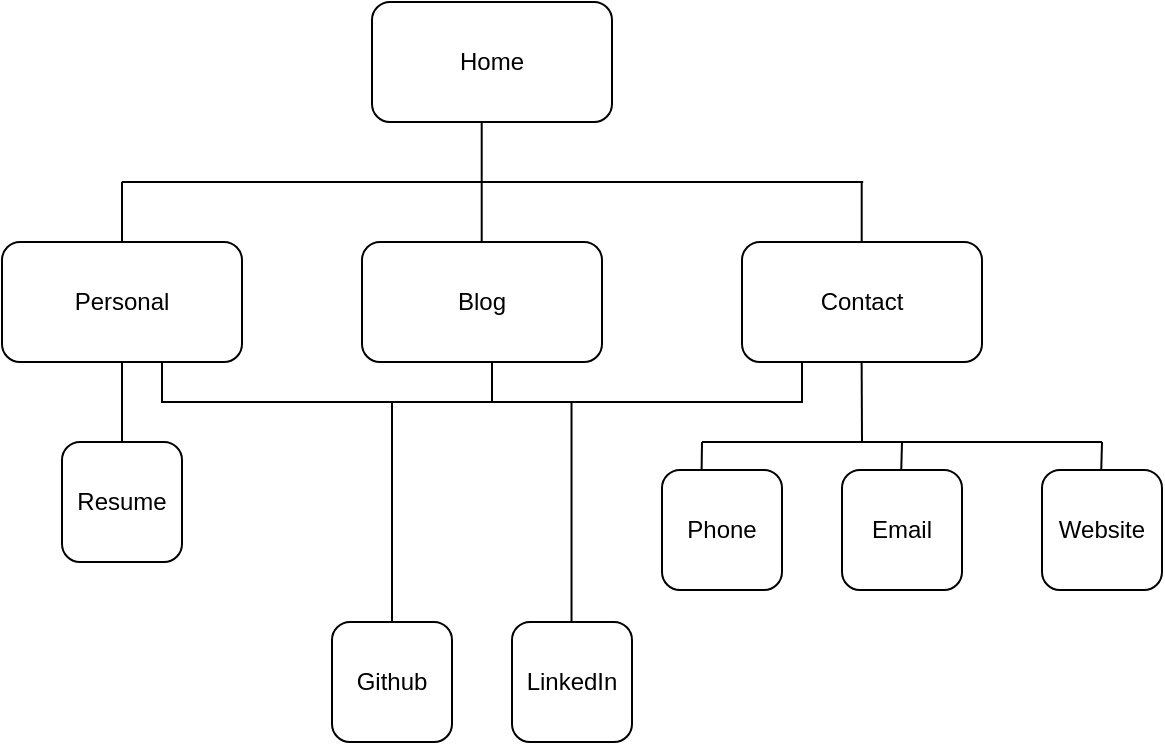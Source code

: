 <mxfile version="16.6.4" type="device"><diagram id="YvHL3Gf4d6GoUoeayYtc" name="Page-1"><mxGraphModel dx="1028" dy="590" grid="1" gridSize="10" guides="1" tooltips="1" connect="1" arrows="1" fold="1" page="1" pageScale="1" pageWidth="850" pageHeight="1100" math="0" shadow="0"><root><mxCell id="0"/><mxCell id="1" parent="0"/><mxCell id="z1fCMealwkqwuJ15TXm6-1" value="Home" style="rounded=1;whiteSpace=wrap;html=1;" parent="1" vertex="1"><mxGeometry x="365" y="50" width="120" height="60" as="geometry"/></mxCell><mxCell id="z1fCMealwkqwuJ15TXm6-2" value="Personal" style="rounded=1;whiteSpace=wrap;html=1;" parent="1" vertex="1"><mxGeometry x="180" y="170" width="120" height="60" as="geometry"/></mxCell><mxCell id="z1fCMealwkqwuJ15TXm6-4" value="Blog" style="rounded=1;whiteSpace=wrap;html=1;" parent="1" vertex="1"><mxGeometry x="360" y="170" width="120" height="60" as="geometry"/></mxCell><mxCell id="z1fCMealwkqwuJ15TXm6-5" value="Contact" style="rounded=1;whiteSpace=wrap;html=1;" parent="1" vertex="1"><mxGeometry x="550" y="170" width="120" height="60" as="geometry"/></mxCell><mxCell id="z1fCMealwkqwuJ15TXm6-6" value="Phone" style="rounded=1;whiteSpace=wrap;html=1;" parent="1" vertex="1"><mxGeometry x="510" y="284" width="60" height="60" as="geometry"/></mxCell><mxCell id="z1fCMealwkqwuJ15TXm6-9" value="Email" style="rounded=1;whiteSpace=wrap;html=1;" parent="1" vertex="1"><mxGeometry x="600" y="284" width="60" height="60" as="geometry"/></mxCell><mxCell id="z1fCMealwkqwuJ15TXm6-10" value="Website" style="rounded=1;whiteSpace=wrap;html=1;" parent="1" vertex="1"><mxGeometry x="700" y="284" width="60" height="60" as="geometry"/></mxCell><mxCell id="z1fCMealwkqwuJ15TXm6-11" value="Resume" style="rounded=1;whiteSpace=wrap;html=1;" parent="1" vertex="1"><mxGeometry x="210" y="270" width="60" height="60" as="geometry"/></mxCell><mxCell id="z1fCMealwkqwuJ15TXm6-12" value="" style="endArrow=none;html=1;rounded=0;" parent="1" edge="1"><mxGeometry width="50" height="50" relative="1" as="geometry"><mxPoint x="240" y="270" as="sourcePoint"/><mxPoint x="240" y="230" as="targetPoint"/></mxGeometry></mxCell><mxCell id="z1fCMealwkqwuJ15TXm6-14" value="" style="endArrow=none;html=1;rounded=0;" parent="1" edge="1"><mxGeometry width="50" height="50" relative="1" as="geometry"><mxPoint x="529.81" y="284" as="sourcePoint"/><mxPoint x="530" y="270" as="targetPoint"/></mxGeometry></mxCell><mxCell id="z1fCMealwkqwuJ15TXm6-15" value="" style="endArrow=none;html=1;rounded=0;" parent="1" edge="1"><mxGeometry width="50" height="50" relative="1" as="geometry"><mxPoint x="629.63" y="284" as="sourcePoint"/><mxPoint x="630" y="270" as="targetPoint"/></mxGeometry></mxCell><mxCell id="z1fCMealwkqwuJ15TXm6-16" value="" style="endArrow=none;html=1;rounded=0;" parent="1" edge="1"><mxGeometry width="50" height="50" relative="1" as="geometry"><mxPoint x="729.63" y="284" as="sourcePoint"/><mxPoint x="730" y="270" as="targetPoint"/></mxGeometry></mxCell><mxCell id="z1fCMealwkqwuJ15TXm6-17" value="" style="endArrow=none;html=1;rounded=0;" parent="1" edge="1"><mxGeometry width="50" height="50" relative="1" as="geometry"><mxPoint x="610" y="270" as="sourcePoint"/><mxPoint x="609.82" y="230" as="targetPoint"/></mxGeometry></mxCell><mxCell id="z1fCMealwkqwuJ15TXm6-18" value="" style="endArrow=none;html=1;rounded=0;" parent="1" edge="1"><mxGeometry width="50" height="50" relative="1" as="geometry"><mxPoint x="530" y="270" as="sourcePoint"/><mxPoint x="730" y="270" as="targetPoint"/></mxGeometry></mxCell><mxCell id="z1fCMealwkqwuJ15TXm6-21" value="" style="endArrow=none;html=1;rounded=0;" parent="1" edge="1"><mxGeometry width="50" height="50" relative="1" as="geometry"><mxPoint x="240" y="170" as="sourcePoint"/><mxPoint x="240" y="140" as="targetPoint"/></mxGeometry></mxCell><mxCell id="z1fCMealwkqwuJ15TXm6-22" value="" style="endArrow=none;html=1;rounded=0;" parent="1" edge="1"><mxGeometry width="50" height="50" relative="1" as="geometry"><mxPoint x="419.85" y="170" as="sourcePoint"/><mxPoint x="419.85" y="140" as="targetPoint"/></mxGeometry></mxCell><mxCell id="z1fCMealwkqwuJ15TXm6-23" value="" style="endArrow=none;html=1;rounded=0;" parent="1" edge="1"><mxGeometry width="50" height="50" relative="1" as="geometry"><mxPoint x="609.85" y="170" as="sourcePoint"/><mxPoint x="609.85" y="140" as="targetPoint"/></mxGeometry></mxCell><mxCell id="z1fCMealwkqwuJ15TXm6-24" value="" style="endArrow=none;html=1;rounded=0;" parent="1" edge="1"><mxGeometry width="50" height="50" relative="1" as="geometry"><mxPoint x="419.85" y="140" as="sourcePoint"/><mxPoint x="419.85" y="110" as="targetPoint"/></mxGeometry></mxCell><mxCell id="z1fCMealwkqwuJ15TXm6-25" value="" style="endArrow=none;html=1;rounded=0;" parent="1" edge="1"><mxGeometry width="50" height="50" relative="1" as="geometry"><mxPoint x="239.85" y="140" as="sourcePoint"/><mxPoint x="610.597" y="140" as="targetPoint"/></mxGeometry></mxCell><mxCell id="XCBgrY5cZxjreDTp6TZu-1" value="Github" style="rounded=1;whiteSpace=wrap;html=1;" vertex="1" parent="1"><mxGeometry x="345" y="360" width="60" height="60" as="geometry"/></mxCell><mxCell id="XCBgrY5cZxjreDTp6TZu-2" value="LinkedIn" style="rounded=1;whiteSpace=wrap;html=1;" vertex="1" parent="1"><mxGeometry x="435" y="360" width="60" height="60" as="geometry"/></mxCell><mxCell id="XCBgrY5cZxjreDTp6TZu-3" value="" style="endArrow=none;html=1;rounded=0;" edge="1" parent="1"><mxGeometry width="50" height="50" relative="1" as="geometry"><mxPoint x="375" y="360" as="sourcePoint"/><mxPoint x="375" y="250" as="targetPoint"/><Array as="points"><mxPoint x="375" y="340"/></Array></mxGeometry></mxCell><mxCell id="XCBgrY5cZxjreDTp6TZu-4" value="" style="endArrow=none;html=1;rounded=0;" edge="1" parent="1"><mxGeometry width="50" height="50" relative="1" as="geometry"><mxPoint x="464.76" y="360" as="sourcePoint"/><mxPoint x="464.76" y="250" as="targetPoint"/><Array as="points"><mxPoint x="464.76" y="340"/></Array></mxGeometry></mxCell><mxCell id="XCBgrY5cZxjreDTp6TZu-5" value="" style="endArrow=none;html=1;rounded=0;" edge="1" parent="1"><mxGeometry width="50" height="50" relative="1" as="geometry"><mxPoint x="425" y="250" as="sourcePoint"/><mxPoint x="425" y="230" as="targetPoint"/><Array as="points"/></mxGeometry></mxCell><mxCell id="XCBgrY5cZxjreDTp6TZu-6" value="" style="endArrow=none;html=1;rounded=0;" edge="1" parent="1"><mxGeometry width="50" height="50" relative="1" as="geometry"><mxPoint x="260" y="230" as="sourcePoint"/><mxPoint x="470" y="250" as="targetPoint"/><Array as="points"><mxPoint x="260" y="250"/></Array></mxGeometry></mxCell><mxCell id="XCBgrY5cZxjreDTp6TZu-7" value="" style="endArrow=none;html=1;rounded=0;entryX=0.25;entryY=1;entryDx=0;entryDy=0;" edge="1" parent="1" target="z1fCMealwkqwuJ15TXm6-5"><mxGeometry width="50" height="50" relative="1" as="geometry"><mxPoint x="470" y="250" as="sourcePoint"/><mxPoint x="580" y="240" as="targetPoint"/><Array as="points"><mxPoint x="580" y="250"/></Array></mxGeometry></mxCell></root></mxGraphModel></diagram></mxfile>